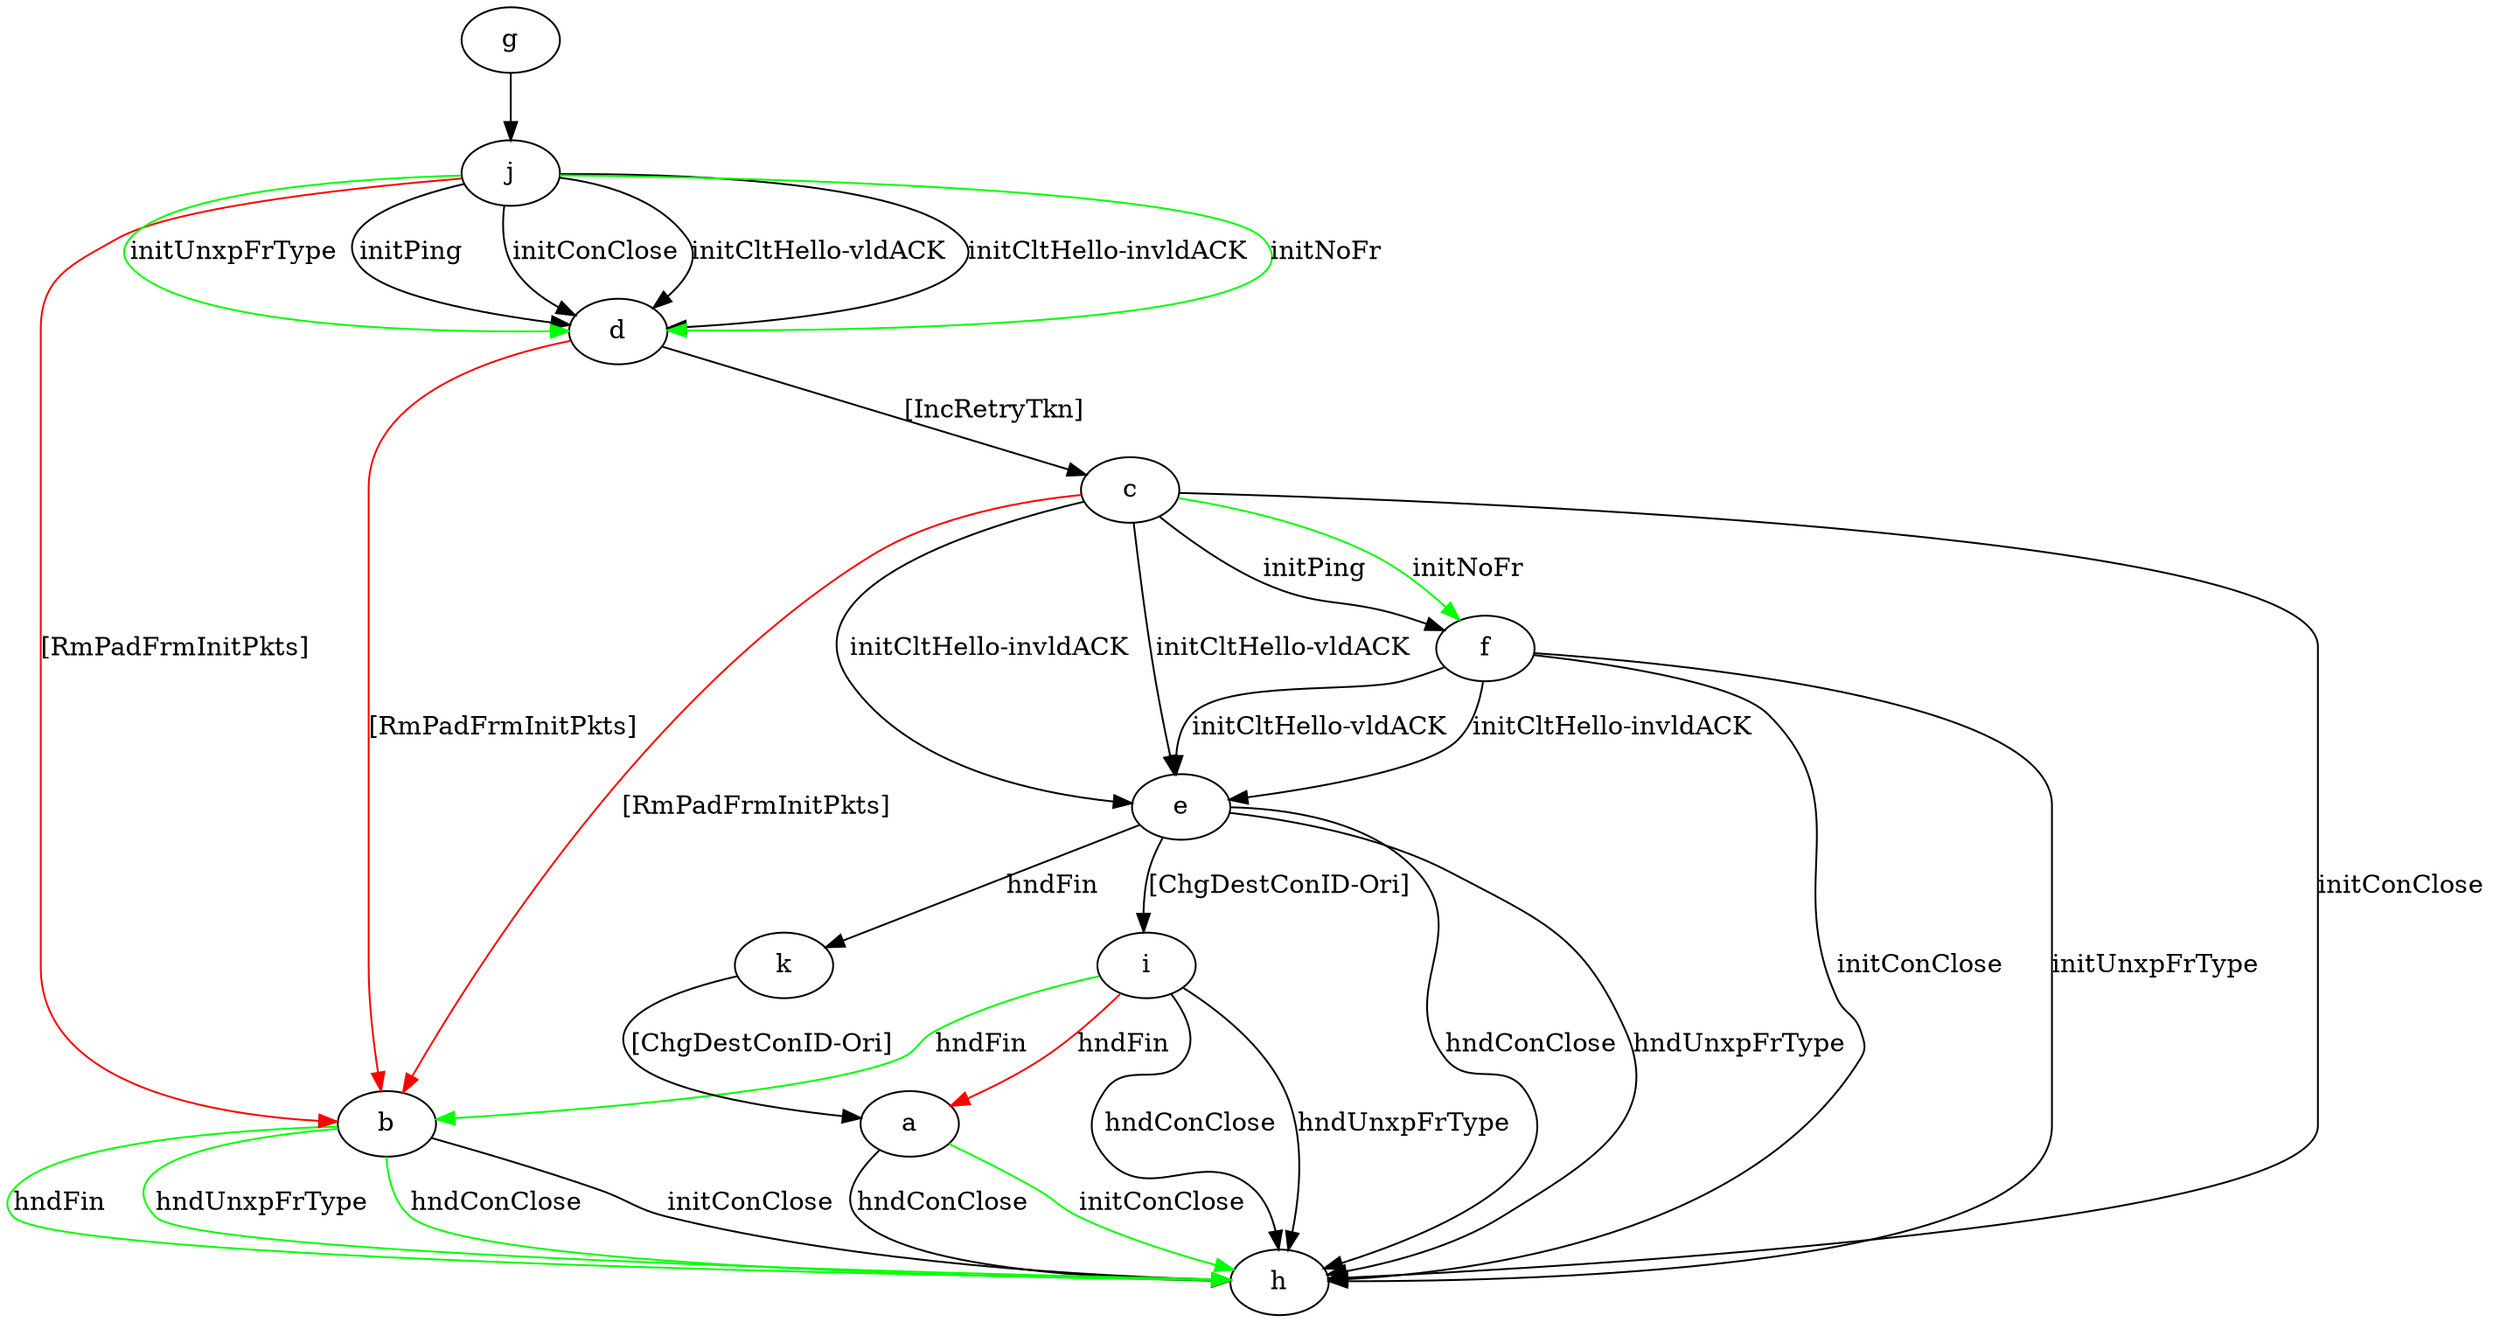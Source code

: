 digraph "" {
	a -> h	[key=0,
		label="hndConClose "];
	a -> h	[key=1,
		color=green,
		label="initConClose "];
	b -> h	[key=0,
		label="initConClose "];
	b -> h	[key=1,
		color=green,
		label="hndFin "];
	b -> h	[key=2,
		color=green,
		label="hndUnxpFrType "];
	b -> h	[key=3,
		color=green,
		label="hndConClose "];
	c -> b	[key=0,
		color=red,
		label="[RmPadFrmInitPkts] "];
	c -> e	[key=0,
		label="initCltHello-vldACK "];
	c -> e	[key=1,
		label="initCltHello-invldACK "];
	c -> f	[key=0,
		label="initPing "];
	c -> f	[key=1,
		color=green,
		label="initNoFr "];
	c -> h	[key=0,
		label="initConClose "];
	d -> b	[key=0,
		color=red,
		label="[RmPadFrmInitPkts] "];
	d -> c	[key=0,
		label="[IncRetryTkn] "];
	e -> h	[key=0,
		label="hndConClose "];
	e -> h	[key=1,
		label="hndUnxpFrType "];
	e -> i	[key=0,
		label="[ChgDestConID-Ori] "];
	e -> k	[key=0,
		label="hndFin "];
	f -> e	[key=0,
		label="initCltHello-vldACK "];
	f -> e	[key=1,
		label="initCltHello-invldACK "];
	f -> h	[key=0,
		label="initConClose "];
	f -> h	[key=1,
		label="initUnxpFrType "];
	g -> j	[key=0];
	i -> a	[key=0,
		color=red,
		label="hndFin "];
	i -> b	[key=0,
		color=green,
		label="hndFin "];
	i -> h	[key=0,
		label="hndConClose "];
	i -> h	[key=1,
		label="hndUnxpFrType "];
	j -> b	[key=0,
		color=red,
		label="[RmPadFrmInitPkts] "];
	j -> d	[key=0,
		label="initPing "];
	j -> d	[key=1,
		label="initConClose "];
	j -> d	[key=2,
		label="initCltHello-vldACK "];
	j -> d	[key=3,
		label="initCltHello-invldACK "];
	j -> d	[key=4,
		color=green,
		label="initNoFr "];
	j -> d	[key=5,
		color=green,
		label="initUnxpFrType "];
	k -> a	[key=0,
		label="[ChgDestConID-Ori] "];
}
